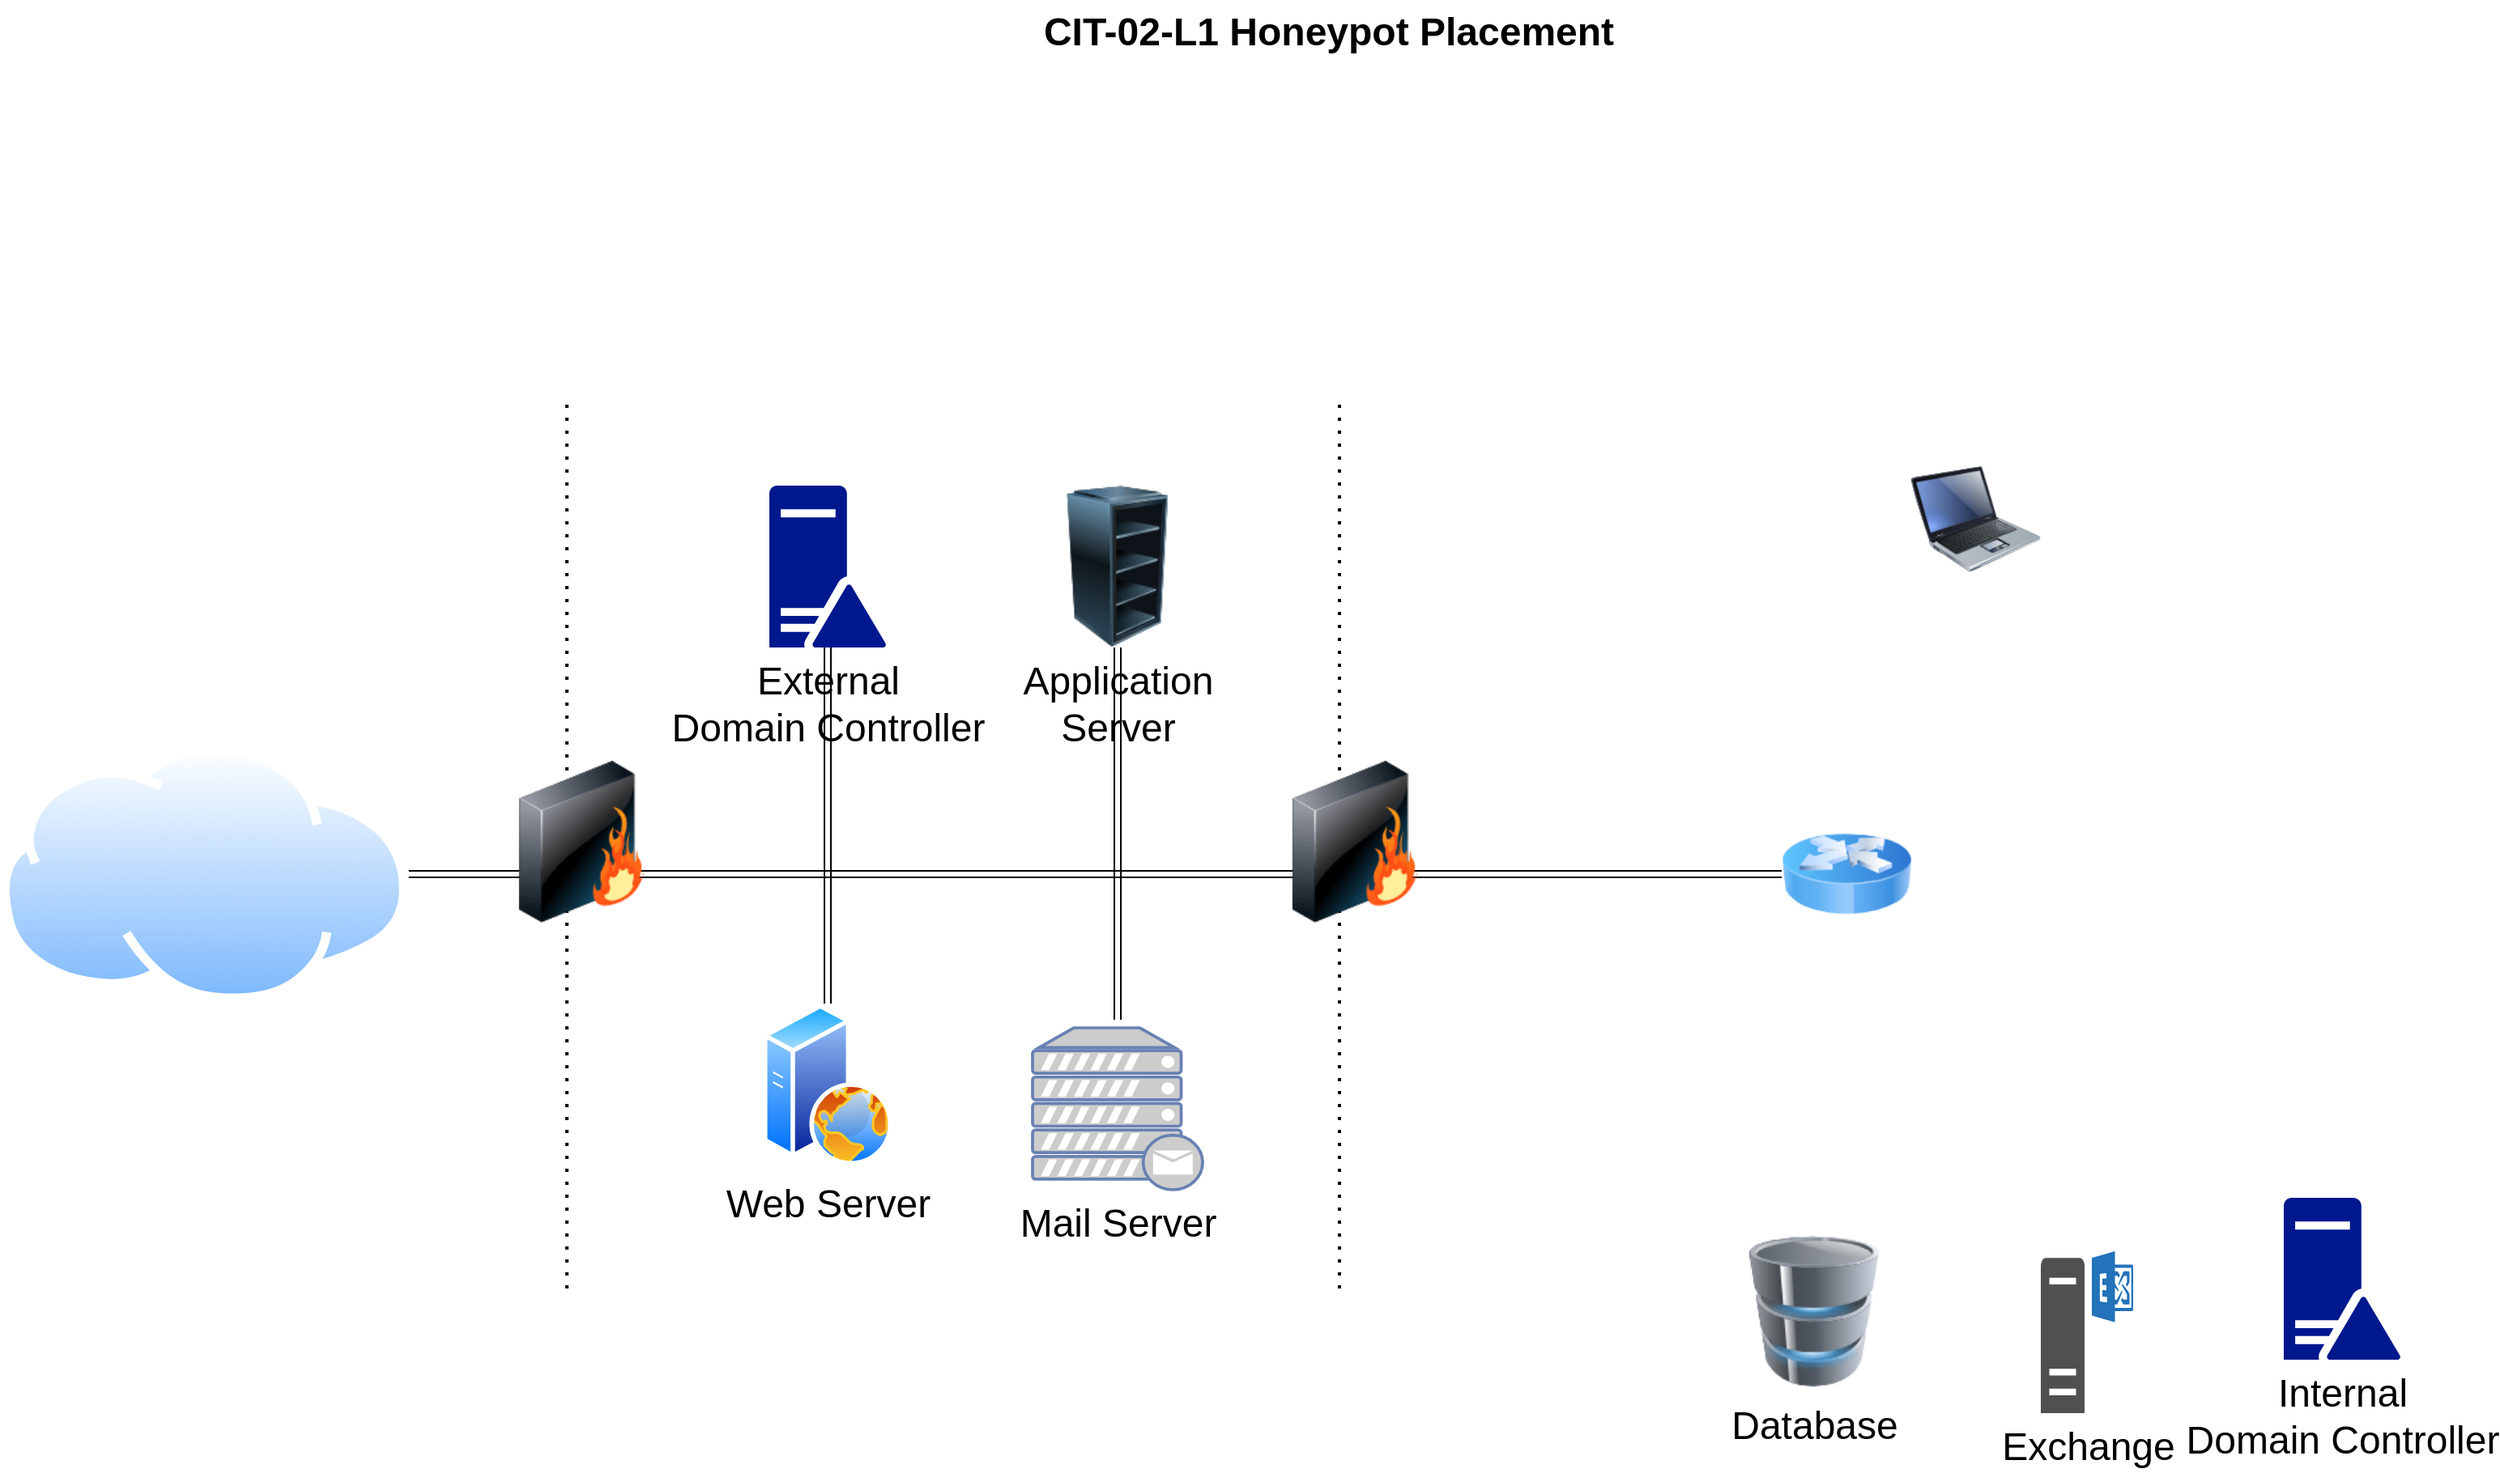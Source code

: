 <mxfile version="21.5.0" type="github">
  <diagram name="Page-1" id="e3a06f82-3646-2815-327d-82caf3d4e204">
    <mxGraphModel dx="1983" dy="1581" grid="1" gridSize="10" guides="1" tooltips="1" connect="1" arrows="1" fold="1" page="1" pageScale="1.5" pageWidth="1169" pageHeight="826" background="none" math="0" shadow="0">
      <root>
        <mxCell id="0" style=";html=1;" />
        <mxCell id="1" style=";html=1;" parent="0" />
        <mxCell id="RgH2JHaKkqkQcPpsvsZi-16" value="" style="endArrow=none;dashed=1;html=1;dashPattern=1 3;strokeWidth=2;rounded=0;fontSize=24;fontColor=default;" edge="1" parent="1">
          <mxGeometry width="50" height="50" relative="1" as="geometry">
            <mxPoint x="937" y="280" as="sourcePoint" />
            <mxPoint x="937" y="830" as="targetPoint" />
          </mxGeometry>
        </mxCell>
        <mxCell id="RgH2JHaKkqkQcPpsvsZi-17" value="" style="shape=link;html=1;rounded=0;exitX=1;exitY=0.5;exitDx=0;exitDy=0;entryX=0;entryY=0.5;entryDx=0;entryDy=0;" edge="1" parent="1" source="RgH2JHaKkqkQcPpsvsZi-2" target="RgH2JHaKkqkQcPpsvsZi-18">
          <mxGeometry width="100" relative="1" as="geometry">
            <mxPoint x="900" y="650" as="sourcePoint" />
            <mxPoint x="1000" y="650" as="targetPoint" />
          </mxGeometry>
        </mxCell>
        <mxCell id="6a7d8f32e03d9370-62" value="CIT-02-L1 Honeypot Placement" style="text;strokeColor=none;fillColor=none;html=1;fontSize=24;fontStyle=1;verticalAlign=middle;align=center;fontColor=default;" parent="1" vertex="1">
          <mxGeometry x="499" y="30" width="861" height="40" as="geometry" />
        </mxCell>
        <mxCell id="RgH2JHaKkqkQcPpsvsZi-2" value="" style="image;aspect=fixed;perimeter=ellipsePerimeter;html=1;align=center;shadow=0;dashed=0;spacingTop=3;image=img/lib/active_directory/internet_cloud.svg;fontSize=24;fontColor=default;" vertex="1" parent="1">
          <mxGeometry x="110" y="490.5" width="252.38" height="159" as="geometry" />
        </mxCell>
        <mxCell id="RgH2JHaKkqkQcPpsvsZi-4" value="" style="endArrow=none;dashed=1;html=1;dashPattern=1 3;strokeWidth=2;rounded=0;fontSize=24;fontColor=default;" edge="1" parent="1">
          <mxGeometry width="50" height="50" relative="1" as="geometry">
            <mxPoint x="460" y="280" as="sourcePoint" />
            <mxPoint x="460" y="830" as="targetPoint" />
          </mxGeometry>
        </mxCell>
        <mxCell id="RgH2JHaKkqkQcPpsvsZi-3" value="" style="image;html=1;image=img/lib/clip_art/networking/Firewall_128x128.png;fontSize=24;fontColor=default;" vertex="1" parent="1">
          <mxGeometry x="401.5" y="500" width="135" height="100" as="geometry" />
        </mxCell>
        <mxCell id="RgH2JHaKkqkQcPpsvsZi-5" value="Web Server" style="image;aspect=fixed;perimeter=ellipsePerimeter;html=1;align=center;shadow=0;dashed=0;spacingTop=3;image=img/lib/active_directory/web_server.svg;fontSize=24;fontColor=default;" vertex="1" parent="1">
          <mxGeometry x="573" y="650" width="96" height="100" as="geometry" />
        </mxCell>
        <mxCell id="RgH2JHaKkqkQcPpsvsZi-6" value="Application &lt;br style=&quot;font-size: 24px;&quot;&gt;Server" style="image;html=1;image=img/lib/clip_art/computers/Server_Rack_Empty_128x128.png;fontSize=24;fontColor=default;" vertex="1" parent="1">
          <mxGeometry x="730" y="330" width="140" height="100" as="geometry" />
        </mxCell>
        <mxCell id="RgH2JHaKkqkQcPpsvsZi-7" value="Mail Server" style="fontColor=default;verticalAlign=top;verticalLabelPosition=bottom;labelPosition=center;align=center;html=1;outlineConnect=0;fillColor=#CCCCCC;strokeColor=#6881B3;gradientColor=none;gradientDirection=north;strokeWidth=2;shape=mxgraph.networks.mail_server;fontSize=24;" vertex="1" parent="1">
          <mxGeometry x="747.5" y="665" width="105" height="100" as="geometry" />
        </mxCell>
        <mxCell id="RgH2JHaKkqkQcPpsvsZi-8" value="&lt;font style=&quot;font-size: 24px;&quot;&gt;External &lt;br style=&quot;font-size: 24px;&quot;&gt;Domain Controller&lt;/font&gt;" style="sketch=0;aspect=fixed;pointerEvents=1;shadow=0;dashed=0;html=1;strokeColor=none;labelPosition=center;verticalLabelPosition=bottom;verticalAlign=top;align=center;fillColor=#00188D;shape=mxgraph.mscae.enterprise.domain_controller;fontSize=24;fontColor=default;" vertex="1" parent="1">
          <mxGeometry x="585" y="330" width="72" height="100" as="geometry" />
        </mxCell>
        <mxCell id="RgH2JHaKkqkQcPpsvsZi-9" value="" style="image;html=1;image=img/lib/clip_art/networking/Firewall_128x128.png;fontSize=24;fontColor=default;" vertex="1" parent="1">
          <mxGeometry x="879" y="500" width="135" height="100" as="geometry" />
        </mxCell>
        <mxCell id="RgH2JHaKkqkQcPpsvsZi-10" value="Database" style="image;html=1;image=img/lib/clip_art/computers/Database_128x128.png;fontSize=24;fontColor=default;" vertex="1" parent="1">
          <mxGeometry x="1190" y="790" width="80" height="100" as="geometry" />
        </mxCell>
        <mxCell id="RgH2JHaKkqkQcPpsvsZi-11" value="Exchange" style="sketch=0;pointerEvents=1;shadow=0;dashed=0;html=1;strokeColor=none;fillColor=#505050;labelPosition=center;verticalLabelPosition=bottom;verticalAlign=top;outlineConnect=0;align=center;shape=mxgraph.office.servers.exchange_server;fontSize=24;fontColor=default;" vertex="1" parent="1">
          <mxGeometry x="1370" y="803" width="57" height="100" as="geometry" />
        </mxCell>
        <mxCell id="RgH2JHaKkqkQcPpsvsZi-12" value="Internal&lt;br&gt;Domain Controller" style="sketch=0;aspect=fixed;pointerEvents=1;shadow=0;dashed=0;html=1;strokeColor=none;labelPosition=center;verticalLabelPosition=bottom;verticalAlign=top;align=center;fillColor=#00188D;shape=mxgraph.mscae.enterprise.domain_controller;fontSize=24;fontColor=default;" vertex="1" parent="1">
          <mxGeometry x="1520" y="770" width="72" height="100" as="geometry" />
        </mxCell>
        <mxCell id="RgH2JHaKkqkQcPpsvsZi-15" value="" style="image;html=1;image=img/lib/clip_art/computers/Laptop_128x128.png" vertex="1" parent="1">
          <mxGeometry x="1290" y="300.5" width="80" height="100" as="geometry" />
        </mxCell>
        <mxCell id="RgH2JHaKkqkQcPpsvsZi-18" value="" style="image;html=1;image=img/lib/clip_art/networking/Router_Icon_128x128.png" vertex="1" parent="1">
          <mxGeometry x="1210" y="530" width="80" height="80" as="geometry" />
        </mxCell>
        <mxCell id="RgH2JHaKkqkQcPpsvsZi-19" value="" style="shape=link;html=1;rounded=0;exitX=0.5;exitY=1;exitDx=0;exitDy=0;" edge="1" parent="1" source="RgH2JHaKkqkQcPpsvsZi-6">
          <mxGeometry width="100" relative="1" as="geometry">
            <mxPoint x="900" y="650" as="sourcePoint" />
            <mxPoint x="800" y="660" as="targetPoint" />
          </mxGeometry>
        </mxCell>
        <mxCell id="RgH2JHaKkqkQcPpsvsZi-21" value="" style="shape=link;html=1;rounded=0;exitX=0.5;exitY=1;exitDx=0;exitDy=0;exitPerimeter=0;" edge="1" parent="1" source="RgH2JHaKkqkQcPpsvsZi-8" target="RgH2JHaKkqkQcPpsvsZi-5">
          <mxGeometry width="100" relative="1" as="geometry">
            <mxPoint x="900" y="650" as="sourcePoint" />
            <mxPoint x="620" y="560" as="targetPoint" />
          </mxGeometry>
        </mxCell>
      </root>
    </mxGraphModel>
  </diagram>
</mxfile>
